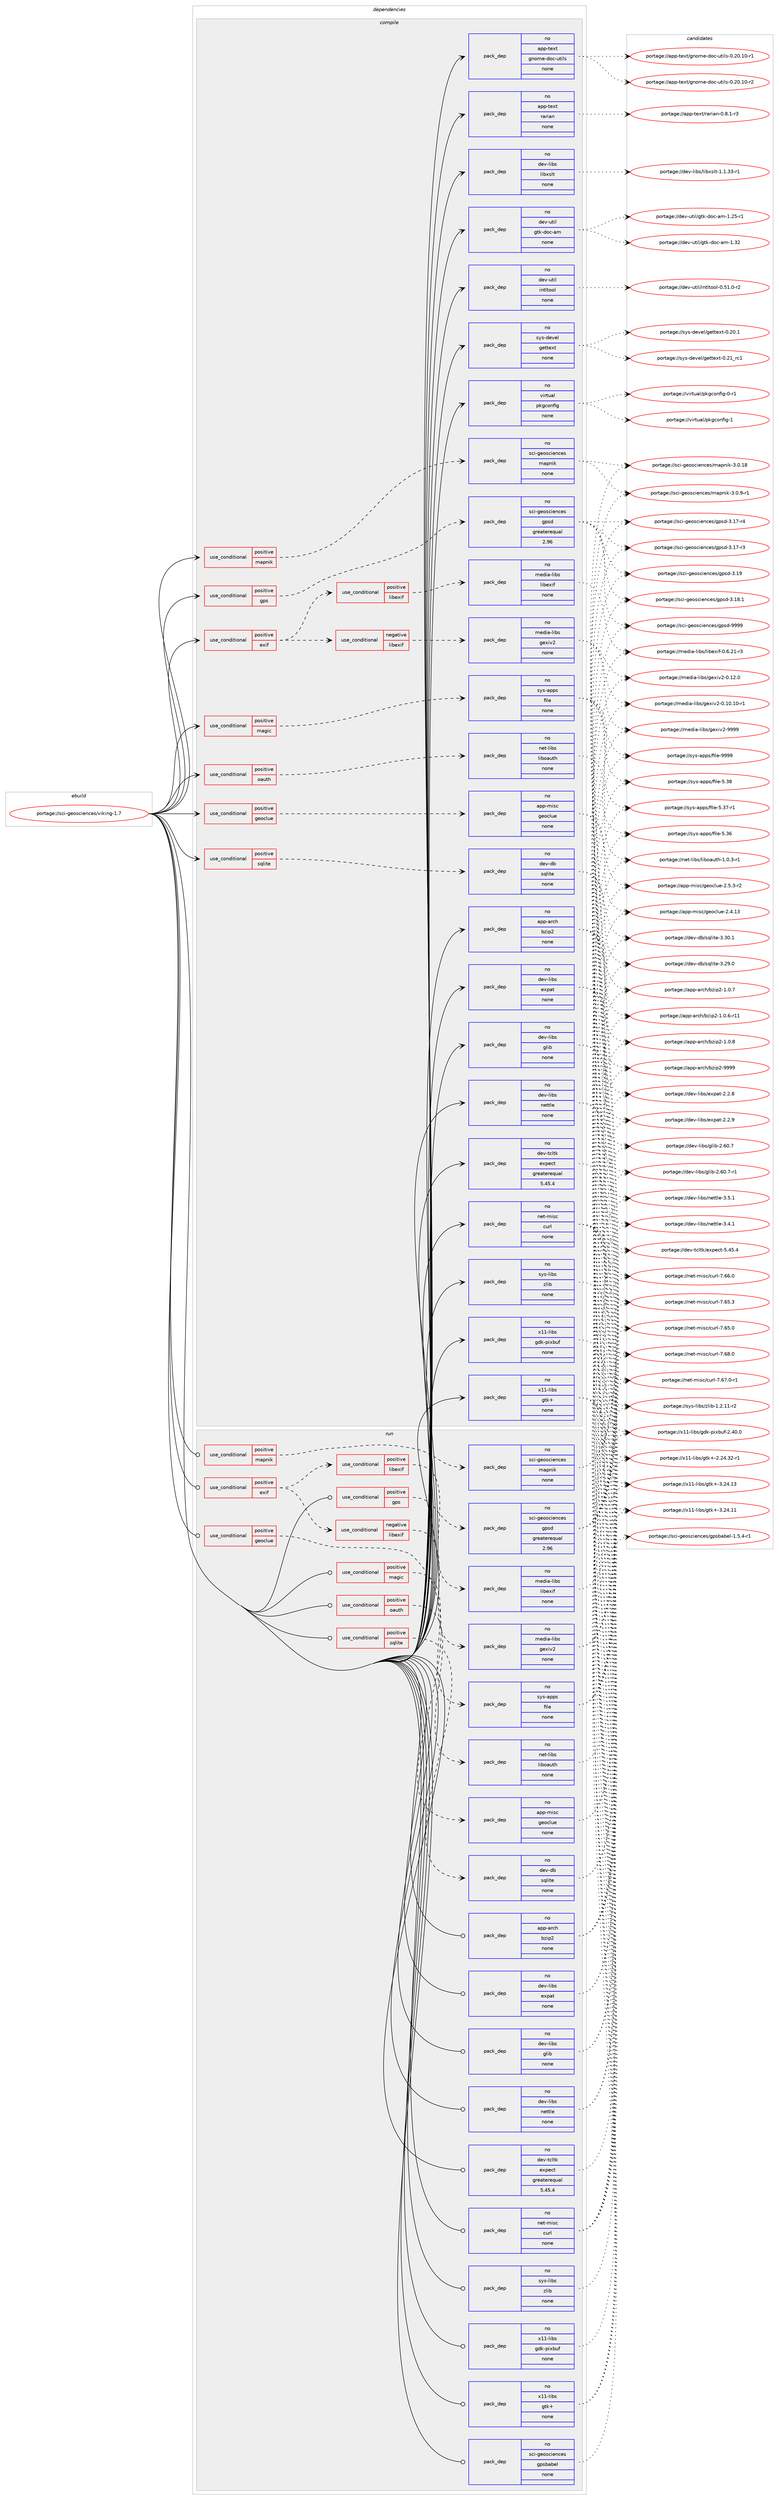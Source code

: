 digraph prolog {

# *************
# Graph options
# *************

newrank=true;
concentrate=true;
compound=true;
graph [rankdir=LR,fontname=Helvetica,fontsize=10,ranksep=1.5];#, ranksep=2.5, nodesep=0.2];
edge  [arrowhead=vee];
node  [fontname=Helvetica,fontsize=10];

# **********
# The ebuild
# **********

subgraph cluster_leftcol {
color=gray;
rank=same;
label=<<i>ebuild</i>>;
id [label="portage://sci-geosciences/viking-1.7", color=red, width=4, href="../sci-geosciences/viking-1.7.svg"];
}

# ****************
# The dependencies
# ****************

subgraph cluster_midcol {
color=gray;
label=<<i>dependencies</i>>;
subgraph cluster_compile {
fillcolor="#eeeeee";
style=filled;
label=<<i>compile</i>>;
subgraph cond19198 {
dependency94209 [label=<<TABLE BORDER="0" CELLBORDER="1" CELLSPACING="0" CELLPADDING="4"><TR><TD ROWSPAN="3" CELLPADDING="10">use_conditional</TD></TR><TR><TD>positive</TD></TR><TR><TD>exif</TD></TR></TABLE>>, shape=none, color=red];
subgraph cond19199 {
dependency94210 [label=<<TABLE BORDER="0" CELLBORDER="1" CELLSPACING="0" CELLPADDING="4"><TR><TD ROWSPAN="3" CELLPADDING="10">use_conditional</TD></TR><TR><TD>positive</TD></TR><TR><TD>libexif</TD></TR></TABLE>>, shape=none, color=red];
subgraph pack73420 {
dependency94211 [label=<<TABLE BORDER="0" CELLBORDER="1" CELLSPACING="0" CELLPADDING="4" WIDTH="220"><TR><TD ROWSPAN="6" CELLPADDING="30">pack_dep</TD></TR><TR><TD WIDTH="110">no</TD></TR><TR><TD>media-libs</TD></TR><TR><TD>libexif</TD></TR><TR><TD>none</TD></TR><TR><TD></TD></TR></TABLE>>, shape=none, color=blue];
}
dependency94210:e -> dependency94211:w [weight=20,style="dashed",arrowhead="vee"];
}
dependency94209:e -> dependency94210:w [weight=20,style="dashed",arrowhead="vee"];
subgraph cond19200 {
dependency94212 [label=<<TABLE BORDER="0" CELLBORDER="1" CELLSPACING="0" CELLPADDING="4"><TR><TD ROWSPAN="3" CELLPADDING="10">use_conditional</TD></TR><TR><TD>negative</TD></TR><TR><TD>libexif</TD></TR></TABLE>>, shape=none, color=red];
subgraph pack73421 {
dependency94213 [label=<<TABLE BORDER="0" CELLBORDER="1" CELLSPACING="0" CELLPADDING="4" WIDTH="220"><TR><TD ROWSPAN="6" CELLPADDING="30">pack_dep</TD></TR><TR><TD WIDTH="110">no</TD></TR><TR><TD>media-libs</TD></TR><TR><TD>gexiv2</TD></TR><TR><TD>none</TD></TR><TR><TD></TD></TR></TABLE>>, shape=none, color=blue];
}
dependency94212:e -> dependency94213:w [weight=20,style="dashed",arrowhead="vee"];
}
dependency94209:e -> dependency94212:w [weight=20,style="dashed",arrowhead="vee"];
}
id:e -> dependency94209:w [weight=20,style="solid",arrowhead="vee"];
subgraph cond19201 {
dependency94214 [label=<<TABLE BORDER="0" CELLBORDER="1" CELLSPACING="0" CELLPADDING="4"><TR><TD ROWSPAN="3" CELLPADDING="10">use_conditional</TD></TR><TR><TD>positive</TD></TR><TR><TD>geoclue</TD></TR></TABLE>>, shape=none, color=red];
subgraph pack73422 {
dependency94215 [label=<<TABLE BORDER="0" CELLBORDER="1" CELLSPACING="0" CELLPADDING="4" WIDTH="220"><TR><TD ROWSPAN="6" CELLPADDING="30">pack_dep</TD></TR><TR><TD WIDTH="110">no</TD></TR><TR><TD>app-misc</TD></TR><TR><TD>geoclue</TD></TR><TR><TD>none</TD></TR><TR><TD></TD></TR></TABLE>>, shape=none, color=blue];
}
dependency94214:e -> dependency94215:w [weight=20,style="dashed",arrowhead="vee"];
}
id:e -> dependency94214:w [weight=20,style="solid",arrowhead="vee"];
subgraph cond19202 {
dependency94216 [label=<<TABLE BORDER="0" CELLBORDER="1" CELLSPACING="0" CELLPADDING="4"><TR><TD ROWSPAN="3" CELLPADDING="10">use_conditional</TD></TR><TR><TD>positive</TD></TR><TR><TD>gps</TD></TR></TABLE>>, shape=none, color=red];
subgraph pack73423 {
dependency94217 [label=<<TABLE BORDER="0" CELLBORDER="1" CELLSPACING="0" CELLPADDING="4" WIDTH="220"><TR><TD ROWSPAN="6" CELLPADDING="30">pack_dep</TD></TR><TR><TD WIDTH="110">no</TD></TR><TR><TD>sci-geosciences</TD></TR><TR><TD>gpsd</TD></TR><TR><TD>greaterequal</TD></TR><TR><TD>2.96</TD></TR></TABLE>>, shape=none, color=blue];
}
dependency94216:e -> dependency94217:w [weight=20,style="dashed",arrowhead="vee"];
}
id:e -> dependency94216:w [weight=20,style="solid",arrowhead="vee"];
subgraph cond19203 {
dependency94218 [label=<<TABLE BORDER="0" CELLBORDER="1" CELLSPACING="0" CELLPADDING="4"><TR><TD ROWSPAN="3" CELLPADDING="10">use_conditional</TD></TR><TR><TD>positive</TD></TR><TR><TD>magic</TD></TR></TABLE>>, shape=none, color=red];
subgraph pack73424 {
dependency94219 [label=<<TABLE BORDER="0" CELLBORDER="1" CELLSPACING="0" CELLPADDING="4" WIDTH="220"><TR><TD ROWSPAN="6" CELLPADDING="30">pack_dep</TD></TR><TR><TD WIDTH="110">no</TD></TR><TR><TD>sys-apps</TD></TR><TR><TD>file</TD></TR><TR><TD>none</TD></TR><TR><TD></TD></TR></TABLE>>, shape=none, color=blue];
}
dependency94218:e -> dependency94219:w [weight=20,style="dashed",arrowhead="vee"];
}
id:e -> dependency94218:w [weight=20,style="solid",arrowhead="vee"];
subgraph cond19204 {
dependency94220 [label=<<TABLE BORDER="0" CELLBORDER="1" CELLSPACING="0" CELLPADDING="4"><TR><TD ROWSPAN="3" CELLPADDING="10">use_conditional</TD></TR><TR><TD>positive</TD></TR><TR><TD>mapnik</TD></TR></TABLE>>, shape=none, color=red];
subgraph pack73425 {
dependency94221 [label=<<TABLE BORDER="0" CELLBORDER="1" CELLSPACING="0" CELLPADDING="4" WIDTH="220"><TR><TD ROWSPAN="6" CELLPADDING="30">pack_dep</TD></TR><TR><TD WIDTH="110">no</TD></TR><TR><TD>sci-geosciences</TD></TR><TR><TD>mapnik</TD></TR><TR><TD>none</TD></TR><TR><TD></TD></TR></TABLE>>, shape=none, color=blue];
}
dependency94220:e -> dependency94221:w [weight=20,style="dashed",arrowhead="vee"];
}
id:e -> dependency94220:w [weight=20,style="solid",arrowhead="vee"];
subgraph cond19205 {
dependency94222 [label=<<TABLE BORDER="0" CELLBORDER="1" CELLSPACING="0" CELLPADDING="4"><TR><TD ROWSPAN="3" CELLPADDING="10">use_conditional</TD></TR><TR><TD>positive</TD></TR><TR><TD>oauth</TD></TR></TABLE>>, shape=none, color=red];
subgraph pack73426 {
dependency94223 [label=<<TABLE BORDER="0" CELLBORDER="1" CELLSPACING="0" CELLPADDING="4" WIDTH="220"><TR><TD ROWSPAN="6" CELLPADDING="30">pack_dep</TD></TR><TR><TD WIDTH="110">no</TD></TR><TR><TD>net-libs</TD></TR><TR><TD>liboauth</TD></TR><TR><TD>none</TD></TR><TR><TD></TD></TR></TABLE>>, shape=none, color=blue];
}
dependency94222:e -> dependency94223:w [weight=20,style="dashed",arrowhead="vee"];
}
id:e -> dependency94222:w [weight=20,style="solid",arrowhead="vee"];
subgraph cond19206 {
dependency94224 [label=<<TABLE BORDER="0" CELLBORDER="1" CELLSPACING="0" CELLPADDING="4"><TR><TD ROWSPAN="3" CELLPADDING="10">use_conditional</TD></TR><TR><TD>positive</TD></TR><TR><TD>sqlite</TD></TR></TABLE>>, shape=none, color=red];
subgraph pack73427 {
dependency94225 [label=<<TABLE BORDER="0" CELLBORDER="1" CELLSPACING="0" CELLPADDING="4" WIDTH="220"><TR><TD ROWSPAN="6" CELLPADDING="30">pack_dep</TD></TR><TR><TD WIDTH="110">no</TD></TR><TR><TD>dev-db</TD></TR><TR><TD>sqlite</TD></TR><TR><TD>none</TD></TR><TR><TD></TD></TR></TABLE>>, shape=none, color=blue];
}
dependency94224:e -> dependency94225:w [weight=20,style="dashed",arrowhead="vee"];
}
id:e -> dependency94224:w [weight=20,style="solid",arrowhead="vee"];
subgraph pack73428 {
dependency94226 [label=<<TABLE BORDER="0" CELLBORDER="1" CELLSPACING="0" CELLPADDING="4" WIDTH="220"><TR><TD ROWSPAN="6" CELLPADDING="30">pack_dep</TD></TR><TR><TD WIDTH="110">no</TD></TR><TR><TD>app-arch</TD></TR><TR><TD>bzip2</TD></TR><TR><TD>none</TD></TR><TR><TD></TD></TR></TABLE>>, shape=none, color=blue];
}
id:e -> dependency94226:w [weight=20,style="solid",arrowhead="vee"];
subgraph pack73429 {
dependency94227 [label=<<TABLE BORDER="0" CELLBORDER="1" CELLSPACING="0" CELLPADDING="4" WIDTH="220"><TR><TD ROWSPAN="6" CELLPADDING="30">pack_dep</TD></TR><TR><TD WIDTH="110">no</TD></TR><TR><TD>app-text</TD></TR><TR><TD>gnome-doc-utils</TD></TR><TR><TD>none</TD></TR><TR><TD></TD></TR></TABLE>>, shape=none, color=blue];
}
id:e -> dependency94227:w [weight=20,style="solid",arrowhead="vee"];
subgraph pack73430 {
dependency94228 [label=<<TABLE BORDER="0" CELLBORDER="1" CELLSPACING="0" CELLPADDING="4" WIDTH="220"><TR><TD ROWSPAN="6" CELLPADDING="30">pack_dep</TD></TR><TR><TD WIDTH="110">no</TD></TR><TR><TD>app-text</TD></TR><TR><TD>rarian</TD></TR><TR><TD>none</TD></TR><TR><TD></TD></TR></TABLE>>, shape=none, color=blue];
}
id:e -> dependency94228:w [weight=20,style="solid",arrowhead="vee"];
subgraph pack73431 {
dependency94229 [label=<<TABLE BORDER="0" CELLBORDER="1" CELLSPACING="0" CELLPADDING="4" WIDTH="220"><TR><TD ROWSPAN="6" CELLPADDING="30">pack_dep</TD></TR><TR><TD WIDTH="110">no</TD></TR><TR><TD>dev-libs</TD></TR><TR><TD>expat</TD></TR><TR><TD>none</TD></TR><TR><TD></TD></TR></TABLE>>, shape=none, color=blue];
}
id:e -> dependency94229:w [weight=20,style="solid",arrowhead="vee"];
subgraph pack73432 {
dependency94230 [label=<<TABLE BORDER="0" CELLBORDER="1" CELLSPACING="0" CELLPADDING="4" WIDTH="220"><TR><TD ROWSPAN="6" CELLPADDING="30">pack_dep</TD></TR><TR><TD WIDTH="110">no</TD></TR><TR><TD>dev-libs</TD></TR><TR><TD>glib</TD></TR><TR><TD>none</TD></TR><TR><TD></TD></TR></TABLE>>, shape=none, color=blue];
}
id:e -> dependency94230:w [weight=20,style="solid",arrowhead="vee"];
subgraph pack73433 {
dependency94231 [label=<<TABLE BORDER="0" CELLBORDER="1" CELLSPACING="0" CELLPADDING="4" WIDTH="220"><TR><TD ROWSPAN="6" CELLPADDING="30">pack_dep</TD></TR><TR><TD WIDTH="110">no</TD></TR><TR><TD>dev-libs</TD></TR><TR><TD>libxslt</TD></TR><TR><TD>none</TD></TR><TR><TD></TD></TR></TABLE>>, shape=none, color=blue];
}
id:e -> dependency94231:w [weight=20,style="solid",arrowhead="vee"];
subgraph pack73434 {
dependency94232 [label=<<TABLE BORDER="0" CELLBORDER="1" CELLSPACING="0" CELLPADDING="4" WIDTH="220"><TR><TD ROWSPAN="6" CELLPADDING="30">pack_dep</TD></TR><TR><TD WIDTH="110">no</TD></TR><TR><TD>dev-libs</TD></TR><TR><TD>nettle</TD></TR><TR><TD>none</TD></TR><TR><TD></TD></TR></TABLE>>, shape=none, color=blue];
}
id:e -> dependency94232:w [weight=20,style="solid",arrowhead="vee"];
subgraph pack73435 {
dependency94233 [label=<<TABLE BORDER="0" CELLBORDER="1" CELLSPACING="0" CELLPADDING="4" WIDTH="220"><TR><TD ROWSPAN="6" CELLPADDING="30">pack_dep</TD></TR><TR><TD WIDTH="110">no</TD></TR><TR><TD>dev-tcltk</TD></TR><TR><TD>expect</TD></TR><TR><TD>greaterequal</TD></TR><TR><TD>5.45.4</TD></TR></TABLE>>, shape=none, color=blue];
}
id:e -> dependency94233:w [weight=20,style="solid",arrowhead="vee"];
subgraph pack73436 {
dependency94234 [label=<<TABLE BORDER="0" CELLBORDER="1" CELLSPACING="0" CELLPADDING="4" WIDTH="220"><TR><TD ROWSPAN="6" CELLPADDING="30">pack_dep</TD></TR><TR><TD WIDTH="110">no</TD></TR><TR><TD>dev-util</TD></TR><TR><TD>gtk-doc-am</TD></TR><TR><TD>none</TD></TR><TR><TD></TD></TR></TABLE>>, shape=none, color=blue];
}
id:e -> dependency94234:w [weight=20,style="solid",arrowhead="vee"];
subgraph pack73437 {
dependency94235 [label=<<TABLE BORDER="0" CELLBORDER="1" CELLSPACING="0" CELLPADDING="4" WIDTH="220"><TR><TD ROWSPAN="6" CELLPADDING="30">pack_dep</TD></TR><TR><TD WIDTH="110">no</TD></TR><TR><TD>dev-util</TD></TR><TR><TD>intltool</TD></TR><TR><TD>none</TD></TR><TR><TD></TD></TR></TABLE>>, shape=none, color=blue];
}
id:e -> dependency94235:w [weight=20,style="solid",arrowhead="vee"];
subgraph pack73438 {
dependency94236 [label=<<TABLE BORDER="0" CELLBORDER="1" CELLSPACING="0" CELLPADDING="4" WIDTH="220"><TR><TD ROWSPAN="6" CELLPADDING="30">pack_dep</TD></TR><TR><TD WIDTH="110">no</TD></TR><TR><TD>net-misc</TD></TR><TR><TD>curl</TD></TR><TR><TD>none</TD></TR><TR><TD></TD></TR></TABLE>>, shape=none, color=blue];
}
id:e -> dependency94236:w [weight=20,style="solid",arrowhead="vee"];
subgraph pack73439 {
dependency94237 [label=<<TABLE BORDER="0" CELLBORDER="1" CELLSPACING="0" CELLPADDING="4" WIDTH="220"><TR><TD ROWSPAN="6" CELLPADDING="30">pack_dep</TD></TR><TR><TD WIDTH="110">no</TD></TR><TR><TD>sys-devel</TD></TR><TR><TD>gettext</TD></TR><TR><TD>none</TD></TR><TR><TD></TD></TR></TABLE>>, shape=none, color=blue];
}
id:e -> dependency94237:w [weight=20,style="solid",arrowhead="vee"];
subgraph pack73440 {
dependency94238 [label=<<TABLE BORDER="0" CELLBORDER="1" CELLSPACING="0" CELLPADDING="4" WIDTH="220"><TR><TD ROWSPAN="6" CELLPADDING="30">pack_dep</TD></TR><TR><TD WIDTH="110">no</TD></TR><TR><TD>sys-libs</TD></TR><TR><TD>zlib</TD></TR><TR><TD>none</TD></TR><TR><TD></TD></TR></TABLE>>, shape=none, color=blue];
}
id:e -> dependency94238:w [weight=20,style="solid",arrowhead="vee"];
subgraph pack73441 {
dependency94239 [label=<<TABLE BORDER="0" CELLBORDER="1" CELLSPACING="0" CELLPADDING="4" WIDTH="220"><TR><TD ROWSPAN="6" CELLPADDING="30">pack_dep</TD></TR><TR><TD WIDTH="110">no</TD></TR><TR><TD>virtual</TD></TR><TR><TD>pkgconfig</TD></TR><TR><TD>none</TD></TR><TR><TD></TD></TR></TABLE>>, shape=none, color=blue];
}
id:e -> dependency94239:w [weight=20,style="solid",arrowhead="vee"];
subgraph pack73442 {
dependency94240 [label=<<TABLE BORDER="0" CELLBORDER="1" CELLSPACING="0" CELLPADDING="4" WIDTH="220"><TR><TD ROWSPAN="6" CELLPADDING="30">pack_dep</TD></TR><TR><TD WIDTH="110">no</TD></TR><TR><TD>x11-libs</TD></TR><TR><TD>gdk-pixbuf</TD></TR><TR><TD>none</TD></TR><TR><TD></TD></TR></TABLE>>, shape=none, color=blue];
}
id:e -> dependency94240:w [weight=20,style="solid",arrowhead="vee"];
subgraph pack73443 {
dependency94241 [label=<<TABLE BORDER="0" CELLBORDER="1" CELLSPACING="0" CELLPADDING="4" WIDTH="220"><TR><TD ROWSPAN="6" CELLPADDING="30">pack_dep</TD></TR><TR><TD WIDTH="110">no</TD></TR><TR><TD>x11-libs</TD></TR><TR><TD>gtk+</TD></TR><TR><TD>none</TD></TR><TR><TD></TD></TR></TABLE>>, shape=none, color=blue];
}
id:e -> dependency94241:w [weight=20,style="solid",arrowhead="vee"];
}
subgraph cluster_compileandrun {
fillcolor="#eeeeee";
style=filled;
label=<<i>compile and run</i>>;
}
subgraph cluster_run {
fillcolor="#eeeeee";
style=filled;
label=<<i>run</i>>;
subgraph cond19207 {
dependency94242 [label=<<TABLE BORDER="0" CELLBORDER="1" CELLSPACING="0" CELLPADDING="4"><TR><TD ROWSPAN="3" CELLPADDING="10">use_conditional</TD></TR><TR><TD>positive</TD></TR><TR><TD>exif</TD></TR></TABLE>>, shape=none, color=red];
subgraph cond19208 {
dependency94243 [label=<<TABLE BORDER="0" CELLBORDER="1" CELLSPACING="0" CELLPADDING="4"><TR><TD ROWSPAN="3" CELLPADDING="10">use_conditional</TD></TR><TR><TD>positive</TD></TR><TR><TD>libexif</TD></TR></TABLE>>, shape=none, color=red];
subgraph pack73444 {
dependency94244 [label=<<TABLE BORDER="0" CELLBORDER="1" CELLSPACING="0" CELLPADDING="4" WIDTH="220"><TR><TD ROWSPAN="6" CELLPADDING="30">pack_dep</TD></TR><TR><TD WIDTH="110">no</TD></TR><TR><TD>media-libs</TD></TR><TR><TD>libexif</TD></TR><TR><TD>none</TD></TR><TR><TD></TD></TR></TABLE>>, shape=none, color=blue];
}
dependency94243:e -> dependency94244:w [weight=20,style="dashed",arrowhead="vee"];
}
dependency94242:e -> dependency94243:w [weight=20,style="dashed",arrowhead="vee"];
subgraph cond19209 {
dependency94245 [label=<<TABLE BORDER="0" CELLBORDER="1" CELLSPACING="0" CELLPADDING="4"><TR><TD ROWSPAN="3" CELLPADDING="10">use_conditional</TD></TR><TR><TD>negative</TD></TR><TR><TD>libexif</TD></TR></TABLE>>, shape=none, color=red];
subgraph pack73445 {
dependency94246 [label=<<TABLE BORDER="0" CELLBORDER="1" CELLSPACING="0" CELLPADDING="4" WIDTH="220"><TR><TD ROWSPAN="6" CELLPADDING="30">pack_dep</TD></TR><TR><TD WIDTH="110">no</TD></TR><TR><TD>media-libs</TD></TR><TR><TD>gexiv2</TD></TR><TR><TD>none</TD></TR><TR><TD></TD></TR></TABLE>>, shape=none, color=blue];
}
dependency94245:e -> dependency94246:w [weight=20,style="dashed",arrowhead="vee"];
}
dependency94242:e -> dependency94245:w [weight=20,style="dashed",arrowhead="vee"];
}
id:e -> dependency94242:w [weight=20,style="solid",arrowhead="odot"];
subgraph cond19210 {
dependency94247 [label=<<TABLE BORDER="0" CELLBORDER="1" CELLSPACING="0" CELLPADDING="4"><TR><TD ROWSPAN="3" CELLPADDING="10">use_conditional</TD></TR><TR><TD>positive</TD></TR><TR><TD>geoclue</TD></TR></TABLE>>, shape=none, color=red];
subgraph pack73446 {
dependency94248 [label=<<TABLE BORDER="0" CELLBORDER="1" CELLSPACING="0" CELLPADDING="4" WIDTH="220"><TR><TD ROWSPAN="6" CELLPADDING="30">pack_dep</TD></TR><TR><TD WIDTH="110">no</TD></TR><TR><TD>app-misc</TD></TR><TR><TD>geoclue</TD></TR><TR><TD>none</TD></TR><TR><TD></TD></TR></TABLE>>, shape=none, color=blue];
}
dependency94247:e -> dependency94248:w [weight=20,style="dashed",arrowhead="vee"];
}
id:e -> dependency94247:w [weight=20,style="solid",arrowhead="odot"];
subgraph cond19211 {
dependency94249 [label=<<TABLE BORDER="0" CELLBORDER="1" CELLSPACING="0" CELLPADDING="4"><TR><TD ROWSPAN="3" CELLPADDING="10">use_conditional</TD></TR><TR><TD>positive</TD></TR><TR><TD>gps</TD></TR></TABLE>>, shape=none, color=red];
subgraph pack73447 {
dependency94250 [label=<<TABLE BORDER="0" CELLBORDER="1" CELLSPACING="0" CELLPADDING="4" WIDTH="220"><TR><TD ROWSPAN="6" CELLPADDING="30">pack_dep</TD></TR><TR><TD WIDTH="110">no</TD></TR><TR><TD>sci-geosciences</TD></TR><TR><TD>gpsd</TD></TR><TR><TD>greaterequal</TD></TR><TR><TD>2.96</TD></TR></TABLE>>, shape=none, color=blue];
}
dependency94249:e -> dependency94250:w [weight=20,style="dashed",arrowhead="vee"];
}
id:e -> dependency94249:w [weight=20,style="solid",arrowhead="odot"];
subgraph cond19212 {
dependency94251 [label=<<TABLE BORDER="0" CELLBORDER="1" CELLSPACING="0" CELLPADDING="4"><TR><TD ROWSPAN="3" CELLPADDING="10">use_conditional</TD></TR><TR><TD>positive</TD></TR><TR><TD>magic</TD></TR></TABLE>>, shape=none, color=red];
subgraph pack73448 {
dependency94252 [label=<<TABLE BORDER="0" CELLBORDER="1" CELLSPACING="0" CELLPADDING="4" WIDTH="220"><TR><TD ROWSPAN="6" CELLPADDING="30">pack_dep</TD></TR><TR><TD WIDTH="110">no</TD></TR><TR><TD>sys-apps</TD></TR><TR><TD>file</TD></TR><TR><TD>none</TD></TR><TR><TD></TD></TR></TABLE>>, shape=none, color=blue];
}
dependency94251:e -> dependency94252:w [weight=20,style="dashed",arrowhead="vee"];
}
id:e -> dependency94251:w [weight=20,style="solid",arrowhead="odot"];
subgraph cond19213 {
dependency94253 [label=<<TABLE BORDER="0" CELLBORDER="1" CELLSPACING="0" CELLPADDING="4"><TR><TD ROWSPAN="3" CELLPADDING="10">use_conditional</TD></TR><TR><TD>positive</TD></TR><TR><TD>mapnik</TD></TR></TABLE>>, shape=none, color=red];
subgraph pack73449 {
dependency94254 [label=<<TABLE BORDER="0" CELLBORDER="1" CELLSPACING="0" CELLPADDING="4" WIDTH="220"><TR><TD ROWSPAN="6" CELLPADDING="30">pack_dep</TD></TR><TR><TD WIDTH="110">no</TD></TR><TR><TD>sci-geosciences</TD></TR><TR><TD>mapnik</TD></TR><TR><TD>none</TD></TR><TR><TD></TD></TR></TABLE>>, shape=none, color=blue];
}
dependency94253:e -> dependency94254:w [weight=20,style="dashed",arrowhead="vee"];
}
id:e -> dependency94253:w [weight=20,style="solid",arrowhead="odot"];
subgraph cond19214 {
dependency94255 [label=<<TABLE BORDER="0" CELLBORDER="1" CELLSPACING="0" CELLPADDING="4"><TR><TD ROWSPAN="3" CELLPADDING="10">use_conditional</TD></TR><TR><TD>positive</TD></TR><TR><TD>oauth</TD></TR></TABLE>>, shape=none, color=red];
subgraph pack73450 {
dependency94256 [label=<<TABLE BORDER="0" CELLBORDER="1" CELLSPACING="0" CELLPADDING="4" WIDTH="220"><TR><TD ROWSPAN="6" CELLPADDING="30">pack_dep</TD></TR><TR><TD WIDTH="110">no</TD></TR><TR><TD>net-libs</TD></TR><TR><TD>liboauth</TD></TR><TR><TD>none</TD></TR><TR><TD></TD></TR></TABLE>>, shape=none, color=blue];
}
dependency94255:e -> dependency94256:w [weight=20,style="dashed",arrowhead="vee"];
}
id:e -> dependency94255:w [weight=20,style="solid",arrowhead="odot"];
subgraph cond19215 {
dependency94257 [label=<<TABLE BORDER="0" CELLBORDER="1" CELLSPACING="0" CELLPADDING="4"><TR><TD ROWSPAN="3" CELLPADDING="10">use_conditional</TD></TR><TR><TD>positive</TD></TR><TR><TD>sqlite</TD></TR></TABLE>>, shape=none, color=red];
subgraph pack73451 {
dependency94258 [label=<<TABLE BORDER="0" CELLBORDER="1" CELLSPACING="0" CELLPADDING="4" WIDTH="220"><TR><TD ROWSPAN="6" CELLPADDING="30">pack_dep</TD></TR><TR><TD WIDTH="110">no</TD></TR><TR><TD>dev-db</TD></TR><TR><TD>sqlite</TD></TR><TR><TD>none</TD></TR><TR><TD></TD></TR></TABLE>>, shape=none, color=blue];
}
dependency94257:e -> dependency94258:w [weight=20,style="dashed",arrowhead="vee"];
}
id:e -> dependency94257:w [weight=20,style="solid",arrowhead="odot"];
subgraph pack73452 {
dependency94259 [label=<<TABLE BORDER="0" CELLBORDER="1" CELLSPACING="0" CELLPADDING="4" WIDTH="220"><TR><TD ROWSPAN="6" CELLPADDING="30">pack_dep</TD></TR><TR><TD WIDTH="110">no</TD></TR><TR><TD>app-arch</TD></TR><TR><TD>bzip2</TD></TR><TR><TD>none</TD></TR><TR><TD></TD></TR></TABLE>>, shape=none, color=blue];
}
id:e -> dependency94259:w [weight=20,style="solid",arrowhead="odot"];
subgraph pack73453 {
dependency94260 [label=<<TABLE BORDER="0" CELLBORDER="1" CELLSPACING="0" CELLPADDING="4" WIDTH="220"><TR><TD ROWSPAN="6" CELLPADDING="30">pack_dep</TD></TR><TR><TD WIDTH="110">no</TD></TR><TR><TD>dev-libs</TD></TR><TR><TD>expat</TD></TR><TR><TD>none</TD></TR><TR><TD></TD></TR></TABLE>>, shape=none, color=blue];
}
id:e -> dependency94260:w [weight=20,style="solid",arrowhead="odot"];
subgraph pack73454 {
dependency94261 [label=<<TABLE BORDER="0" CELLBORDER="1" CELLSPACING="0" CELLPADDING="4" WIDTH="220"><TR><TD ROWSPAN="6" CELLPADDING="30">pack_dep</TD></TR><TR><TD WIDTH="110">no</TD></TR><TR><TD>dev-libs</TD></TR><TR><TD>glib</TD></TR><TR><TD>none</TD></TR><TR><TD></TD></TR></TABLE>>, shape=none, color=blue];
}
id:e -> dependency94261:w [weight=20,style="solid",arrowhead="odot"];
subgraph pack73455 {
dependency94262 [label=<<TABLE BORDER="0" CELLBORDER="1" CELLSPACING="0" CELLPADDING="4" WIDTH="220"><TR><TD ROWSPAN="6" CELLPADDING="30">pack_dep</TD></TR><TR><TD WIDTH="110">no</TD></TR><TR><TD>dev-libs</TD></TR><TR><TD>nettle</TD></TR><TR><TD>none</TD></TR><TR><TD></TD></TR></TABLE>>, shape=none, color=blue];
}
id:e -> dependency94262:w [weight=20,style="solid",arrowhead="odot"];
subgraph pack73456 {
dependency94263 [label=<<TABLE BORDER="0" CELLBORDER="1" CELLSPACING="0" CELLPADDING="4" WIDTH="220"><TR><TD ROWSPAN="6" CELLPADDING="30">pack_dep</TD></TR><TR><TD WIDTH="110">no</TD></TR><TR><TD>dev-tcltk</TD></TR><TR><TD>expect</TD></TR><TR><TD>greaterequal</TD></TR><TR><TD>5.45.4</TD></TR></TABLE>>, shape=none, color=blue];
}
id:e -> dependency94263:w [weight=20,style="solid",arrowhead="odot"];
subgraph pack73457 {
dependency94264 [label=<<TABLE BORDER="0" CELLBORDER="1" CELLSPACING="0" CELLPADDING="4" WIDTH="220"><TR><TD ROWSPAN="6" CELLPADDING="30">pack_dep</TD></TR><TR><TD WIDTH="110">no</TD></TR><TR><TD>net-misc</TD></TR><TR><TD>curl</TD></TR><TR><TD>none</TD></TR><TR><TD></TD></TR></TABLE>>, shape=none, color=blue];
}
id:e -> dependency94264:w [weight=20,style="solid",arrowhead="odot"];
subgraph pack73458 {
dependency94265 [label=<<TABLE BORDER="0" CELLBORDER="1" CELLSPACING="0" CELLPADDING="4" WIDTH="220"><TR><TD ROWSPAN="6" CELLPADDING="30">pack_dep</TD></TR><TR><TD WIDTH="110">no</TD></TR><TR><TD>sci-geosciences</TD></TR><TR><TD>gpsbabel</TD></TR><TR><TD>none</TD></TR><TR><TD></TD></TR></TABLE>>, shape=none, color=blue];
}
id:e -> dependency94265:w [weight=20,style="solid",arrowhead="odot"];
subgraph pack73459 {
dependency94266 [label=<<TABLE BORDER="0" CELLBORDER="1" CELLSPACING="0" CELLPADDING="4" WIDTH="220"><TR><TD ROWSPAN="6" CELLPADDING="30">pack_dep</TD></TR><TR><TD WIDTH="110">no</TD></TR><TR><TD>sys-libs</TD></TR><TR><TD>zlib</TD></TR><TR><TD>none</TD></TR><TR><TD></TD></TR></TABLE>>, shape=none, color=blue];
}
id:e -> dependency94266:w [weight=20,style="solid",arrowhead="odot"];
subgraph pack73460 {
dependency94267 [label=<<TABLE BORDER="0" CELLBORDER="1" CELLSPACING="0" CELLPADDING="4" WIDTH="220"><TR><TD ROWSPAN="6" CELLPADDING="30">pack_dep</TD></TR><TR><TD WIDTH="110">no</TD></TR><TR><TD>x11-libs</TD></TR><TR><TD>gdk-pixbuf</TD></TR><TR><TD>none</TD></TR><TR><TD></TD></TR></TABLE>>, shape=none, color=blue];
}
id:e -> dependency94267:w [weight=20,style="solid",arrowhead="odot"];
subgraph pack73461 {
dependency94268 [label=<<TABLE BORDER="0" CELLBORDER="1" CELLSPACING="0" CELLPADDING="4" WIDTH="220"><TR><TD ROWSPAN="6" CELLPADDING="30">pack_dep</TD></TR><TR><TD WIDTH="110">no</TD></TR><TR><TD>x11-libs</TD></TR><TR><TD>gtk+</TD></TR><TR><TD>none</TD></TR><TR><TD></TD></TR></TABLE>>, shape=none, color=blue];
}
id:e -> dependency94268:w [weight=20,style="solid",arrowhead="odot"];
}
}

# **************
# The candidates
# **************

subgraph cluster_choices {
rank=same;
color=gray;
label=<<i>candidates</i>>;

subgraph choice73420 {
color=black;
nodesep=1;
choice1091011001059745108105981154710810598101120105102454846544650494511451 [label="portage://media-libs/libexif-0.6.21-r3", color=red, width=4,href="../media-libs/libexif-0.6.21-r3.svg"];
dependency94211:e -> choice1091011001059745108105981154710810598101120105102454846544650494511451:w [style=dotted,weight="100"];
}
subgraph choice73421 {
color=black;
nodesep=1;
choice10910110010597451081059811547103101120105118504557575757 [label="portage://media-libs/gexiv2-9999", color=red, width=4,href="../media-libs/gexiv2-9999.svg"];
choice109101100105974510810598115471031011201051185045484649504648 [label="portage://media-libs/gexiv2-0.12.0", color=red, width=4,href="../media-libs/gexiv2-0.12.0.svg"];
choice109101100105974510810598115471031011201051185045484649484649484511449 [label="portage://media-libs/gexiv2-0.10.10-r1", color=red, width=4,href="../media-libs/gexiv2-0.10.10-r1.svg"];
dependency94213:e -> choice10910110010597451081059811547103101120105118504557575757:w [style=dotted,weight="100"];
dependency94213:e -> choice109101100105974510810598115471031011201051185045484649504648:w [style=dotted,weight="100"];
dependency94213:e -> choice109101100105974510810598115471031011201051185045484649484649484511449:w [style=dotted,weight="100"];
}
subgraph choice73422 {
color=black;
nodesep=1;
choice97112112451091051159947103101111991081171014550465346514511450 [label="portage://app-misc/geoclue-2.5.3-r2", color=red, width=4,href="../app-misc/geoclue-2.5.3-r2.svg"];
choice971121124510910511599471031011119910811710145504652464951 [label="portage://app-misc/geoclue-2.4.13", color=red, width=4,href="../app-misc/geoclue-2.4.13.svg"];
dependency94215:e -> choice97112112451091051159947103101111991081171014550465346514511450:w [style=dotted,weight="100"];
dependency94215:e -> choice971121124510910511599471031011119910811710145504652464951:w [style=dotted,weight="100"];
}
subgraph choice73423 {
color=black;
nodesep=1;
choice11599105451031011111159910510111099101115471031121151004557575757 [label="portage://sci-geosciences/gpsd-9999", color=red, width=4,href="../sci-geosciences/gpsd-9999.svg"];
choice11599105451031011111159910510111099101115471031121151004551464957 [label="portage://sci-geosciences/gpsd-3.19", color=red, width=4,href="../sci-geosciences/gpsd-3.19.svg"];
choice115991054510310111111599105101110991011154710311211510045514649564649 [label="portage://sci-geosciences/gpsd-3.18.1", color=red, width=4,href="../sci-geosciences/gpsd-3.18.1.svg"];
choice115991054510310111111599105101110991011154710311211510045514649554511452 [label="portage://sci-geosciences/gpsd-3.17-r4", color=red, width=4,href="../sci-geosciences/gpsd-3.17-r4.svg"];
choice115991054510310111111599105101110991011154710311211510045514649554511451 [label="portage://sci-geosciences/gpsd-3.17-r3", color=red, width=4,href="../sci-geosciences/gpsd-3.17-r3.svg"];
dependency94217:e -> choice11599105451031011111159910510111099101115471031121151004557575757:w [style=dotted,weight="100"];
dependency94217:e -> choice11599105451031011111159910510111099101115471031121151004551464957:w [style=dotted,weight="100"];
dependency94217:e -> choice115991054510310111111599105101110991011154710311211510045514649564649:w [style=dotted,weight="100"];
dependency94217:e -> choice115991054510310111111599105101110991011154710311211510045514649554511452:w [style=dotted,weight="100"];
dependency94217:e -> choice115991054510310111111599105101110991011154710311211510045514649554511451:w [style=dotted,weight="100"];
}
subgraph choice73424 {
color=black;
nodesep=1;
choice1151211154597112112115471021051081014557575757 [label="portage://sys-apps/file-9999", color=red, width=4,href="../sys-apps/file-9999.svg"];
choice1151211154597112112115471021051081014553465156 [label="portage://sys-apps/file-5.38", color=red, width=4,href="../sys-apps/file-5.38.svg"];
choice11512111545971121121154710210510810145534651554511449 [label="portage://sys-apps/file-5.37-r1", color=red, width=4,href="../sys-apps/file-5.37-r1.svg"];
choice1151211154597112112115471021051081014553465154 [label="portage://sys-apps/file-5.36", color=red, width=4,href="../sys-apps/file-5.36.svg"];
dependency94219:e -> choice1151211154597112112115471021051081014557575757:w [style=dotted,weight="100"];
dependency94219:e -> choice1151211154597112112115471021051081014553465156:w [style=dotted,weight="100"];
dependency94219:e -> choice11512111545971121121154710210510810145534651554511449:w [style=dotted,weight="100"];
dependency94219:e -> choice1151211154597112112115471021051081014553465154:w [style=dotted,weight="100"];
}
subgraph choice73425 {
color=black;
nodesep=1;
choice1159910545103101111115991051011109910111547109971121101051074551464846574511449 [label="portage://sci-geosciences/mapnik-3.0.9-r1", color=red, width=4,href="../sci-geosciences/mapnik-3.0.9-r1.svg"];
choice11599105451031011111159910510111099101115471099711211010510745514648464956 [label="portage://sci-geosciences/mapnik-3.0.18", color=red, width=4,href="../sci-geosciences/mapnik-3.0.18.svg"];
dependency94221:e -> choice1159910545103101111115991051011109910111547109971121101051074551464846574511449:w [style=dotted,weight="100"];
dependency94221:e -> choice11599105451031011111159910510111099101115471099711211010510745514648464956:w [style=dotted,weight="100"];
}
subgraph choice73426 {
color=black;
nodesep=1;
choice11010111645108105981154710810598111971171161044549464846514511449 [label="portage://net-libs/liboauth-1.0.3-r1", color=red, width=4,href="../net-libs/liboauth-1.0.3-r1.svg"];
dependency94223:e -> choice11010111645108105981154710810598111971171161044549464846514511449:w [style=dotted,weight="100"];
}
subgraph choice73427 {
color=black;
nodesep=1;
choice10010111845100984711511310810511610145514651484649 [label="portage://dev-db/sqlite-3.30.1", color=red, width=4,href="../dev-db/sqlite-3.30.1.svg"];
choice10010111845100984711511310810511610145514650574648 [label="portage://dev-db/sqlite-3.29.0", color=red, width=4,href="../dev-db/sqlite-3.29.0.svg"];
dependency94225:e -> choice10010111845100984711511310810511610145514651484649:w [style=dotted,weight="100"];
dependency94225:e -> choice10010111845100984711511310810511610145514650574648:w [style=dotted,weight="100"];
}
subgraph choice73428 {
color=black;
nodesep=1;
choice971121124597114991044798122105112504557575757 [label="portage://app-arch/bzip2-9999", color=red, width=4,href="../app-arch/bzip2-9999.svg"];
choice97112112459711499104479812210511250454946484656 [label="portage://app-arch/bzip2-1.0.8", color=red, width=4,href="../app-arch/bzip2-1.0.8.svg"];
choice97112112459711499104479812210511250454946484655 [label="portage://app-arch/bzip2-1.0.7", color=red, width=4,href="../app-arch/bzip2-1.0.7.svg"];
choice97112112459711499104479812210511250454946484654451144949 [label="portage://app-arch/bzip2-1.0.6-r11", color=red, width=4,href="../app-arch/bzip2-1.0.6-r11.svg"];
dependency94226:e -> choice971121124597114991044798122105112504557575757:w [style=dotted,weight="100"];
dependency94226:e -> choice97112112459711499104479812210511250454946484656:w [style=dotted,weight="100"];
dependency94226:e -> choice97112112459711499104479812210511250454946484655:w [style=dotted,weight="100"];
dependency94226:e -> choice97112112459711499104479812210511250454946484654451144949:w [style=dotted,weight="100"];
}
subgraph choice73429 {
color=black;
nodesep=1;
choice97112112451161011201164710311011110910145100111994511711610510811545484650484649484511450 [label="portage://app-text/gnome-doc-utils-0.20.10-r2", color=red, width=4,href="../app-text/gnome-doc-utils-0.20.10-r2.svg"];
choice97112112451161011201164710311011110910145100111994511711610510811545484650484649484511449 [label="portage://app-text/gnome-doc-utils-0.20.10-r1", color=red, width=4,href="../app-text/gnome-doc-utils-0.20.10-r1.svg"];
dependency94227:e -> choice97112112451161011201164710311011110910145100111994511711610510811545484650484649484511450:w [style=dotted,weight="100"];
dependency94227:e -> choice97112112451161011201164710311011110910145100111994511711610510811545484650484649484511449:w [style=dotted,weight="100"];
}
subgraph choice73430 {
color=black;
nodesep=1;
choice97112112451161011201164711497114105971104548465646494511451 [label="portage://app-text/rarian-0.8.1-r3", color=red, width=4,href="../app-text/rarian-0.8.1-r3.svg"];
dependency94228:e -> choice97112112451161011201164711497114105971104548465646494511451:w [style=dotted,weight="100"];
}
subgraph choice73431 {
color=black;
nodesep=1;
choice10010111845108105981154710112011297116455046504657 [label="portage://dev-libs/expat-2.2.9", color=red, width=4,href="../dev-libs/expat-2.2.9.svg"];
choice10010111845108105981154710112011297116455046504656 [label="portage://dev-libs/expat-2.2.8", color=red, width=4,href="../dev-libs/expat-2.2.8.svg"];
dependency94229:e -> choice10010111845108105981154710112011297116455046504657:w [style=dotted,weight="100"];
dependency94229:e -> choice10010111845108105981154710112011297116455046504656:w [style=dotted,weight="100"];
}
subgraph choice73432 {
color=black;
nodesep=1;
choice10010111845108105981154710310810598455046544846554511449 [label="portage://dev-libs/glib-2.60.7-r1", color=red, width=4,href="../dev-libs/glib-2.60.7-r1.svg"];
choice1001011184510810598115471031081059845504654484655 [label="portage://dev-libs/glib-2.60.7", color=red, width=4,href="../dev-libs/glib-2.60.7.svg"];
dependency94230:e -> choice10010111845108105981154710310810598455046544846554511449:w [style=dotted,weight="100"];
dependency94230:e -> choice1001011184510810598115471031081059845504654484655:w [style=dotted,weight="100"];
}
subgraph choice73433 {
color=black;
nodesep=1;
choice10010111845108105981154710810598120115108116454946494651514511449 [label="portage://dev-libs/libxslt-1.1.33-r1", color=red, width=4,href="../dev-libs/libxslt-1.1.33-r1.svg"];
dependency94231:e -> choice10010111845108105981154710810598120115108116454946494651514511449:w [style=dotted,weight="100"];
}
subgraph choice73434 {
color=black;
nodesep=1;
choice100101118451081059811547110101116116108101455146534649 [label="portage://dev-libs/nettle-3.5.1", color=red, width=4,href="../dev-libs/nettle-3.5.1.svg"];
choice100101118451081059811547110101116116108101455146524649 [label="portage://dev-libs/nettle-3.4.1", color=red, width=4,href="../dev-libs/nettle-3.4.1.svg"];
dependency94232:e -> choice100101118451081059811547110101116116108101455146534649:w [style=dotted,weight="100"];
dependency94232:e -> choice100101118451081059811547110101116116108101455146524649:w [style=dotted,weight="100"];
}
subgraph choice73435 {
color=black;
nodesep=1;
choice1001011184511699108116107471011201121019911645534652534652 [label="portage://dev-tcltk/expect-5.45.4", color=red, width=4,href="../dev-tcltk/expect-5.45.4.svg"];
dependency94233:e -> choice1001011184511699108116107471011201121019911645534652534652:w [style=dotted,weight="100"];
}
subgraph choice73436 {
color=black;
nodesep=1;
choice1001011184511711610510847103116107451001119945971094549465150 [label="portage://dev-util/gtk-doc-am-1.32", color=red, width=4,href="../dev-util/gtk-doc-am-1.32.svg"];
choice10010111845117116105108471031161074510011199459710945494650534511449 [label="portage://dev-util/gtk-doc-am-1.25-r1", color=red, width=4,href="../dev-util/gtk-doc-am-1.25-r1.svg"];
dependency94234:e -> choice1001011184511711610510847103116107451001119945971094549465150:w [style=dotted,weight="100"];
dependency94234:e -> choice10010111845117116105108471031161074510011199459710945494650534511449:w [style=dotted,weight="100"];
}
subgraph choice73437 {
color=black;
nodesep=1;
choice1001011184511711610510847105110116108116111111108454846534946484511450 [label="portage://dev-util/intltool-0.51.0-r2", color=red, width=4,href="../dev-util/intltool-0.51.0-r2.svg"];
dependency94235:e -> choice1001011184511711610510847105110116108116111111108454846534946484511450:w [style=dotted,weight="100"];
}
subgraph choice73438 {
color=black;
nodesep=1;
choice1101011164510910511599479911711410845554654564648 [label="portage://net-misc/curl-7.68.0", color=red, width=4,href="../net-misc/curl-7.68.0.svg"];
choice11010111645109105115994799117114108455546545546484511449 [label="portage://net-misc/curl-7.67.0-r1", color=red, width=4,href="../net-misc/curl-7.67.0-r1.svg"];
choice1101011164510910511599479911711410845554654544648 [label="portage://net-misc/curl-7.66.0", color=red, width=4,href="../net-misc/curl-7.66.0.svg"];
choice1101011164510910511599479911711410845554654534651 [label="portage://net-misc/curl-7.65.3", color=red, width=4,href="../net-misc/curl-7.65.3.svg"];
choice1101011164510910511599479911711410845554654534648 [label="portage://net-misc/curl-7.65.0", color=red, width=4,href="../net-misc/curl-7.65.0.svg"];
dependency94236:e -> choice1101011164510910511599479911711410845554654564648:w [style=dotted,weight="100"];
dependency94236:e -> choice11010111645109105115994799117114108455546545546484511449:w [style=dotted,weight="100"];
dependency94236:e -> choice1101011164510910511599479911711410845554654544648:w [style=dotted,weight="100"];
dependency94236:e -> choice1101011164510910511599479911711410845554654534651:w [style=dotted,weight="100"];
dependency94236:e -> choice1101011164510910511599479911711410845554654534648:w [style=dotted,weight="100"];
}
subgraph choice73439 {
color=black;
nodesep=1;
choice11512111545100101118101108471031011161161011201164548465049951149949 [label="portage://sys-devel/gettext-0.21_rc1", color=red, width=4,href="../sys-devel/gettext-0.21_rc1.svg"];
choice115121115451001011181011084710310111611610112011645484650484649 [label="portage://sys-devel/gettext-0.20.1", color=red, width=4,href="../sys-devel/gettext-0.20.1.svg"];
dependency94237:e -> choice11512111545100101118101108471031011161161011201164548465049951149949:w [style=dotted,weight="100"];
dependency94237:e -> choice115121115451001011181011084710310111611610112011645484650484649:w [style=dotted,weight="100"];
}
subgraph choice73440 {
color=black;
nodesep=1;
choice11512111545108105981154712210810598454946504649494511450 [label="portage://sys-libs/zlib-1.2.11-r2", color=red, width=4,href="../sys-libs/zlib-1.2.11-r2.svg"];
dependency94238:e -> choice11512111545108105981154712210810598454946504649494511450:w [style=dotted,weight="100"];
}
subgraph choice73441 {
color=black;
nodesep=1;
choice1181051141161179710847112107103991111101021051034549 [label="portage://virtual/pkgconfig-1", color=red, width=4,href="../virtual/pkgconfig-1.svg"];
choice11810511411611797108471121071039911111010210510345484511449 [label="portage://virtual/pkgconfig-0-r1", color=red, width=4,href="../virtual/pkgconfig-0-r1.svg"];
dependency94239:e -> choice1181051141161179710847112107103991111101021051034549:w [style=dotted,weight="100"];
dependency94239:e -> choice11810511411611797108471121071039911111010210510345484511449:w [style=dotted,weight="100"];
}
subgraph choice73442 {
color=black;
nodesep=1;
choice1204949451081059811547103100107451121051209811710245504652484648 [label="portage://x11-libs/gdk-pixbuf-2.40.0", color=red, width=4,href="../x11-libs/gdk-pixbuf-2.40.0.svg"];
dependency94240:e -> choice1204949451081059811547103100107451121051209811710245504652484648:w [style=dotted,weight="100"];
}
subgraph choice73443 {
color=black;
nodesep=1;
choice1204949451081059811547103116107434551465052464951 [label="portage://x11-libs/gtk+-3.24.13", color=red, width=4,href="../x11-libs/gtk+-3.24.13.svg"];
choice1204949451081059811547103116107434551465052464949 [label="portage://x11-libs/gtk+-3.24.11", color=red, width=4,href="../x11-libs/gtk+-3.24.11.svg"];
choice12049494510810598115471031161074345504650524651504511449 [label="portage://x11-libs/gtk+-2.24.32-r1", color=red, width=4,href="../x11-libs/gtk+-2.24.32-r1.svg"];
dependency94241:e -> choice1204949451081059811547103116107434551465052464951:w [style=dotted,weight="100"];
dependency94241:e -> choice1204949451081059811547103116107434551465052464949:w [style=dotted,weight="100"];
dependency94241:e -> choice12049494510810598115471031161074345504650524651504511449:w [style=dotted,weight="100"];
}
subgraph choice73444 {
color=black;
nodesep=1;
choice1091011001059745108105981154710810598101120105102454846544650494511451 [label="portage://media-libs/libexif-0.6.21-r3", color=red, width=4,href="../media-libs/libexif-0.6.21-r3.svg"];
dependency94244:e -> choice1091011001059745108105981154710810598101120105102454846544650494511451:w [style=dotted,weight="100"];
}
subgraph choice73445 {
color=black;
nodesep=1;
choice10910110010597451081059811547103101120105118504557575757 [label="portage://media-libs/gexiv2-9999", color=red, width=4,href="../media-libs/gexiv2-9999.svg"];
choice109101100105974510810598115471031011201051185045484649504648 [label="portage://media-libs/gexiv2-0.12.0", color=red, width=4,href="../media-libs/gexiv2-0.12.0.svg"];
choice109101100105974510810598115471031011201051185045484649484649484511449 [label="portage://media-libs/gexiv2-0.10.10-r1", color=red, width=4,href="../media-libs/gexiv2-0.10.10-r1.svg"];
dependency94246:e -> choice10910110010597451081059811547103101120105118504557575757:w [style=dotted,weight="100"];
dependency94246:e -> choice109101100105974510810598115471031011201051185045484649504648:w [style=dotted,weight="100"];
dependency94246:e -> choice109101100105974510810598115471031011201051185045484649484649484511449:w [style=dotted,weight="100"];
}
subgraph choice73446 {
color=black;
nodesep=1;
choice97112112451091051159947103101111991081171014550465346514511450 [label="portage://app-misc/geoclue-2.5.3-r2", color=red, width=4,href="../app-misc/geoclue-2.5.3-r2.svg"];
choice971121124510910511599471031011119910811710145504652464951 [label="portage://app-misc/geoclue-2.4.13", color=red, width=4,href="../app-misc/geoclue-2.4.13.svg"];
dependency94248:e -> choice97112112451091051159947103101111991081171014550465346514511450:w [style=dotted,weight="100"];
dependency94248:e -> choice971121124510910511599471031011119910811710145504652464951:w [style=dotted,weight="100"];
}
subgraph choice73447 {
color=black;
nodesep=1;
choice11599105451031011111159910510111099101115471031121151004557575757 [label="portage://sci-geosciences/gpsd-9999", color=red, width=4,href="../sci-geosciences/gpsd-9999.svg"];
choice11599105451031011111159910510111099101115471031121151004551464957 [label="portage://sci-geosciences/gpsd-3.19", color=red, width=4,href="../sci-geosciences/gpsd-3.19.svg"];
choice115991054510310111111599105101110991011154710311211510045514649564649 [label="portage://sci-geosciences/gpsd-3.18.1", color=red, width=4,href="../sci-geosciences/gpsd-3.18.1.svg"];
choice115991054510310111111599105101110991011154710311211510045514649554511452 [label="portage://sci-geosciences/gpsd-3.17-r4", color=red, width=4,href="../sci-geosciences/gpsd-3.17-r4.svg"];
choice115991054510310111111599105101110991011154710311211510045514649554511451 [label="portage://sci-geosciences/gpsd-3.17-r3", color=red, width=4,href="../sci-geosciences/gpsd-3.17-r3.svg"];
dependency94250:e -> choice11599105451031011111159910510111099101115471031121151004557575757:w [style=dotted,weight="100"];
dependency94250:e -> choice11599105451031011111159910510111099101115471031121151004551464957:w [style=dotted,weight="100"];
dependency94250:e -> choice115991054510310111111599105101110991011154710311211510045514649564649:w [style=dotted,weight="100"];
dependency94250:e -> choice115991054510310111111599105101110991011154710311211510045514649554511452:w [style=dotted,weight="100"];
dependency94250:e -> choice115991054510310111111599105101110991011154710311211510045514649554511451:w [style=dotted,weight="100"];
}
subgraph choice73448 {
color=black;
nodesep=1;
choice1151211154597112112115471021051081014557575757 [label="portage://sys-apps/file-9999", color=red, width=4,href="../sys-apps/file-9999.svg"];
choice1151211154597112112115471021051081014553465156 [label="portage://sys-apps/file-5.38", color=red, width=4,href="../sys-apps/file-5.38.svg"];
choice11512111545971121121154710210510810145534651554511449 [label="portage://sys-apps/file-5.37-r1", color=red, width=4,href="../sys-apps/file-5.37-r1.svg"];
choice1151211154597112112115471021051081014553465154 [label="portage://sys-apps/file-5.36", color=red, width=4,href="../sys-apps/file-5.36.svg"];
dependency94252:e -> choice1151211154597112112115471021051081014557575757:w [style=dotted,weight="100"];
dependency94252:e -> choice1151211154597112112115471021051081014553465156:w [style=dotted,weight="100"];
dependency94252:e -> choice11512111545971121121154710210510810145534651554511449:w [style=dotted,weight="100"];
dependency94252:e -> choice1151211154597112112115471021051081014553465154:w [style=dotted,weight="100"];
}
subgraph choice73449 {
color=black;
nodesep=1;
choice1159910545103101111115991051011109910111547109971121101051074551464846574511449 [label="portage://sci-geosciences/mapnik-3.0.9-r1", color=red, width=4,href="../sci-geosciences/mapnik-3.0.9-r1.svg"];
choice11599105451031011111159910510111099101115471099711211010510745514648464956 [label="portage://sci-geosciences/mapnik-3.0.18", color=red, width=4,href="../sci-geosciences/mapnik-3.0.18.svg"];
dependency94254:e -> choice1159910545103101111115991051011109910111547109971121101051074551464846574511449:w [style=dotted,weight="100"];
dependency94254:e -> choice11599105451031011111159910510111099101115471099711211010510745514648464956:w [style=dotted,weight="100"];
}
subgraph choice73450 {
color=black;
nodesep=1;
choice11010111645108105981154710810598111971171161044549464846514511449 [label="portage://net-libs/liboauth-1.0.3-r1", color=red, width=4,href="../net-libs/liboauth-1.0.3-r1.svg"];
dependency94256:e -> choice11010111645108105981154710810598111971171161044549464846514511449:w [style=dotted,weight="100"];
}
subgraph choice73451 {
color=black;
nodesep=1;
choice10010111845100984711511310810511610145514651484649 [label="portage://dev-db/sqlite-3.30.1", color=red, width=4,href="../dev-db/sqlite-3.30.1.svg"];
choice10010111845100984711511310810511610145514650574648 [label="portage://dev-db/sqlite-3.29.0", color=red, width=4,href="../dev-db/sqlite-3.29.0.svg"];
dependency94258:e -> choice10010111845100984711511310810511610145514651484649:w [style=dotted,weight="100"];
dependency94258:e -> choice10010111845100984711511310810511610145514650574648:w [style=dotted,weight="100"];
}
subgraph choice73452 {
color=black;
nodesep=1;
choice971121124597114991044798122105112504557575757 [label="portage://app-arch/bzip2-9999", color=red, width=4,href="../app-arch/bzip2-9999.svg"];
choice97112112459711499104479812210511250454946484656 [label="portage://app-arch/bzip2-1.0.8", color=red, width=4,href="../app-arch/bzip2-1.0.8.svg"];
choice97112112459711499104479812210511250454946484655 [label="portage://app-arch/bzip2-1.0.7", color=red, width=4,href="../app-arch/bzip2-1.0.7.svg"];
choice97112112459711499104479812210511250454946484654451144949 [label="portage://app-arch/bzip2-1.0.6-r11", color=red, width=4,href="../app-arch/bzip2-1.0.6-r11.svg"];
dependency94259:e -> choice971121124597114991044798122105112504557575757:w [style=dotted,weight="100"];
dependency94259:e -> choice97112112459711499104479812210511250454946484656:w [style=dotted,weight="100"];
dependency94259:e -> choice97112112459711499104479812210511250454946484655:w [style=dotted,weight="100"];
dependency94259:e -> choice97112112459711499104479812210511250454946484654451144949:w [style=dotted,weight="100"];
}
subgraph choice73453 {
color=black;
nodesep=1;
choice10010111845108105981154710112011297116455046504657 [label="portage://dev-libs/expat-2.2.9", color=red, width=4,href="../dev-libs/expat-2.2.9.svg"];
choice10010111845108105981154710112011297116455046504656 [label="portage://dev-libs/expat-2.2.8", color=red, width=4,href="../dev-libs/expat-2.2.8.svg"];
dependency94260:e -> choice10010111845108105981154710112011297116455046504657:w [style=dotted,weight="100"];
dependency94260:e -> choice10010111845108105981154710112011297116455046504656:w [style=dotted,weight="100"];
}
subgraph choice73454 {
color=black;
nodesep=1;
choice10010111845108105981154710310810598455046544846554511449 [label="portage://dev-libs/glib-2.60.7-r1", color=red, width=4,href="../dev-libs/glib-2.60.7-r1.svg"];
choice1001011184510810598115471031081059845504654484655 [label="portage://dev-libs/glib-2.60.7", color=red, width=4,href="../dev-libs/glib-2.60.7.svg"];
dependency94261:e -> choice10010111845108105981154710310810598455046544846554511449:w [style=dotted,weight="100"];
dependency94261:e -> choice1001011184510810598115471031081059845504654484655:w [style=dotted,weight="100"];
}
subgraph choice73455 {
color=black;
nodesep=1;
choice100101118451081059811547110101116116108101455146534649 [label="portage://dev-libs/nettle-3.5.1", color=red, width=4,href="../dev-libs/nettle-3.5.1.svg"];
choice100101118451081059811547110101116116108101455146524649 [label="portage://dev-libs/nettle-3.4.1", color=red, width=4,href="../dev-libs/nettle-3.4.1.svg"];
dependency94262:e -> choice100101118451081059811547110101116116108101455146534649:w [style=dotted,weight="100"];
dependency94262:e -> choice100101118451081059811547110101116116108101455146524649:w [style=dotted,weight="100"];
}
subgraph choice73456 {
color=black;
nodesep=1;
choice1001011184511699108116107471011201121019911645534652534652 [label="portage://dev-tcltk/expect-5.45.4", color=red, width=4,href="../dev-tcltk/expect-5.45.4.svg"];
dependency94263:e -> choice1001011184511699108116107471011201121019911645534652534652:w [style=dotted,weight="100"];
}
subgraph choice73457 {
color=black;
nodesep=1;
choice1101011164510910511599479911711410845554654564648 [label="portage://net-misc/curl-7.68.0", color=red, width=4,href="../net-misc/curl-7.68.0.svg"];
choice11010111645109105115994799117114108455546545546484511449 [label="portage://net-misc/curl-7.67.0-r1", color=red, width=4,href="../net-misc/curl-7.67.0-r1.svg"];
choice1101011164510910511599479911711410845554654544648 [label="portage://net-misc/curl-7.66.0", color=red, width=4,href="../net-misc/curl-7.66.0.svg"];
choice1101011164510910511599479911711410845554654534651 [label="portage://net-misc/curl-7.65.3", color=red, width=4,href="../net-misc/curl-7.65.3.svg"];
choice1101011164510910511599479911711410845554654534648 [label="portage://net-misc/curl-7.65.0", color=red, width=4,href="../net-misc/curl-7.65.0.svg"];
dependency94264:e -> choice1101011164510910511599479911711410845554654564648:w [style=dotted,weight="100"];
dependency94264:e -> choice11010111645109105115994799117114108455546545546484511449:w [style=dotted,weight="100"];
dependency94264:e -> choice1101011164510910511599479911711410845554654544648:w [style=dotted,weight="100"];
dependency94264:e -> choice1101011164510910511599479911711410845554654534651:w [style=dotted,weight="100"];
dependency94264:e -> choice1101011164510910511599479911711410845554654534648:w [style=dotted,weight="100"];
}
subgraph choice73458 {
color=black;
nodesep=1;
choice11599105451031011111159910510111099101115471031121159897981011084549465346524511449 [label="portage://sci-geosciences/gpsbabel-1.5.4-r1", color=red, width=4,href="../sci-geosciences/gpsbabel-1.5.4-r1.svg"];
dependency94265:e -> choice11599105451031011111159910510111099101115471031121159897981011084549465346524511449:w [style=dotted,weight="100"];
}
subgraph choice73459 {
color=black;
nodesep=1;
choice11512111545108105981154712210810598454946504649494511450 [label="portage://sys-libs/zlib-1.2.11-r2", color=red, width=4,href="../sys-libs/zlib-1.2.11-r2.svg"];
dependency94266:e -> choice11512111545108105981154712210810598454946504649494511450:w [style=dotted,weight="100"];
}
subgraph choice73460 {
color=black;
nodesep=1;
choice1204949451081059811547103100107451121051209811710245504652484648 [label="portage://x11-libs/gdk-pixbuf-2.40.0", color=red, width=4,href="../x11-libs/gdk-pixbuf-2.40.0.svg"];
dependency94267:e -> choice1204949451081059811547103100107451121051209811710245504652484648:w [style=dotted,weight="100"];
}
subgraph choice73461 {
color=black;
nodesep=1;
choice1204949451081059811547103116107434551465052464951 [label="portage://x11-libs/gtk+-3.24.13", color=red, width=4,href="../x11-libs/gtk+-3.24.13.svg"];
choice1204949451081059811547103116107434551465052464949 [label="portage://x11-libs/gtk+-3.24.11", color=red, width=4,href="../x11-libs/gtk+-3.24.11.svg"];
choice12049494510810598115471031161074345504650524651504511449 [label="portage://x11-libs/gtk+-2.24.32-r1", color=red, width=4,href="../x11-libs/gtk+-2.24.32-r1.svg"];
dependency94268:e -> choice1204949451081059811547103116107434551465052464951:w [style=dotted,weight="100"];
dependency94268:e -> choice1204949451081059811547103116107434551465052464949:w [style=dotted,weight="100"];
dependency94268:e -> choice12049494510810598115471031161074345504650524651504511449:w [style=dotted,weight="100"];
}
}

}
